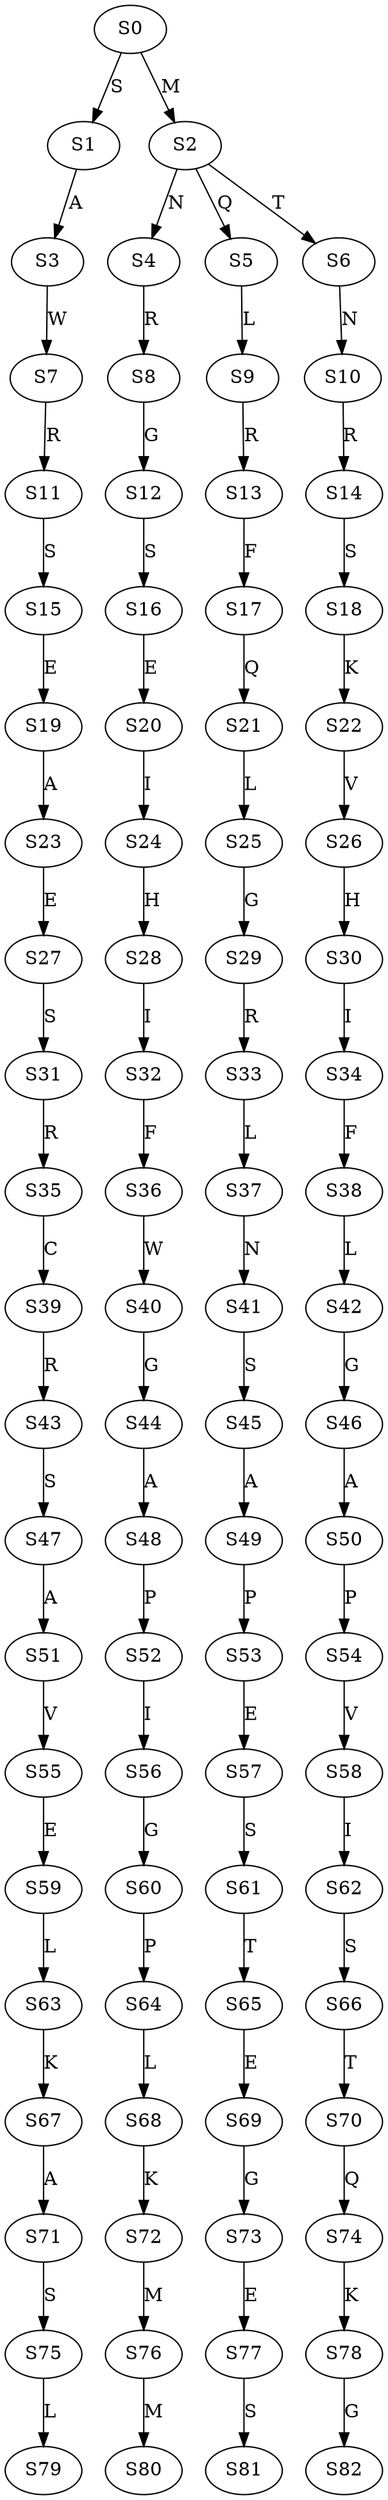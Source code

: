 strict digraph  {
	S0 -> S1 [ label = S ];
	S0 -> S2 [ label = M ];
	S1 -> S3 [ label = A ];
	S2 -> S4 [ label = N ];
	S2 -> S5 [ label = Q ];
	S2 -> S6 [ label = T ];
	S3 -> S7 [ label = W ];
	S4 -> S8 [ label = R ];
	S5 -> S9 [ label = L ];
	S6 -> S10 [ label = N ];
	S7 -> S11 [ label = R ];
	S8 -> S12 [ label = G ];
	S9 -> S13 [ label = R ];
	S10 -> S14 [ label = R ];
	S11 -> S15 [ label = S ];
	S12 -> S16 [ label = S ];
	S13 -> S17 [ label = F ];
	S14 -> S18 [ label = S ];
	S15 -> S19 [ label = E ];
	S16 -> S20 [ label = E ];
	S17 -> S21 [ label = Q ];
	S18 -> S22 [ label = K ];
	S19 -> S23 [ label = A ];
	S20 -> S24 [ label = I ];
	S21 -> S25 [ label = L ];
	S22 -> S26 [ label = V ];
	S23 -> S27 [ label = E ];
	S24 -> S28 [ label = H ];
	S25 -> S29 [ label = G ];
	S26 -> S30 [ label = H ];
	S27 -> S31 [ label = S ];
	S28 -> S32 [ label = I ];
	S29 -> S33 [ label = R ];
	S30 -> S34 [ label = I ];
	S31 -> S35 [ label = R ];
	S32 -> S36 [ label = F ];
	S33 -> S37 [ label = L ];
	S34 -> S38 [ label = F ];
	S35 -> S39 [ label = C ];
	S36 -> S40 [ label = W ];
	S37 -> S41 [ label = N ];
	S38 -> S42 [ label = L ];
	S39 -> S43 [ label = R ];
	S40 -> S44 [ label = G ];
	S41 -> S45 [ label = S ];
	S42 -> S46 [ label = G ];
	S43 -> S47 [ label = S ];
	S44 -> S48 [ label = A ];
	S45 -> S49 [ label = A ];
	S46 -> S50 [ label = A ];
	S47 -> S51 [ label = A ];
	S48 -> S52 [ label = P ];
	S49 -> S53 [ label = P ];
	S50 -> S54 [ label = P ];
	S51 -> S55 [ label = V ];
	S52 -> S56 [ label = I ];
	S53 -> S57 [ label = E ];
	S54 -> S58 [ label = V ];
	S55 -> S59 [ label = E ];
	S56 -> S60 [ label = G ];
	S57 -> S61 [ label = S ];
	S58 -> S62 [ label = I ];
	S59 -> S63 [ label = L ];
	S60 -> S64 [ label = P ];
	S61 -> S65 [ label = T ];
	S62 -> S66 [ label = S ];
	S63 -> S67 [ label = K ];
	S64 -> S68 [ label = L ];
	S65 -> S69 [ label = E ];
	S66 -> S70 [ label = T ];
	S67 -> S71 [ label = A ];
	S68 -> S72 [ label = K ];
	S69 -> S73 [ label = G ];
	S70 -> S74 [ label = Q ];
	S71 -> S75 [ label = S ];
	S72 -> S76 [ label = M ];
	S73 -> S77 [ label = E ];
	S74 -> S78 [ label = K ];
	S75 -> S79 [ label = L ];
	S76 -> S80 [ label = M ];
	S77 -> S81 [ label = S ];
	S78 -> S82 [ label = G ];
}
